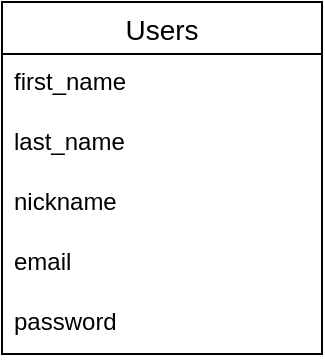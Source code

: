 <mxfile>
    <diagram id="HqpcwoyMUvx7CAjXHo8F" name="ページ1">
        <mxGraphModel dx="377" dy="790" grid="1" gridSize="10" guides="1" tooltips="1" connect="1" arrows="1" fold="1" page="1" pageScale="1" pageWidth="827" pageHeight="1169" math="0" shadow="0">
            <root>
                <mxCell id="0"/>
                <mxCell id="1" parent="0"/>
                <mxCell id="ejUtVkIc4eq8W4QEHBbV-1" value="Users" style="swimlane;fontStyle=0;childLayout=stackLayout;horizontal=1;startSize=26;horizontalStack=0;resizeParent=1;resizeParentMax=0;resizeLast=0;collapsible=1;marginBottom=0;align=center;fontSize=14;" vertex="1" parent="1">
                    <mxGeometry x="170" y="230" width="160" height="176" as="geometry">
                        <mxRectangle x="170" y="230" width="70" height="30" as="alternateBounds"/>
                    </mxGeometry>
                </mxCell>
                <mxCell id="ejUtVkIc4eq8W4QEHBbV-3" value="first_name" style="text;strokeColor=none;fillColor=none;spacingLeft=4;spacingRight=4;overflow=hidden;rotatable=0;points=[[0,0.5],[1,0.5]];portConstraint=eastwest;fontSize=12;" vertex="1" parent="ejUtVkIc4eq8W4QEHBbV-1">
                    <mxGeometry y="26" width="160" height="30" as="geometry"/>
                </mxCell>
                <mxCell id="ejUtVkIc4eq8W4QEHBbV-20" value="last_name" style="text;strokeColor=none;fillColor=none;spacingLeft=4;spacingRight=4;overflow=hidden;rotatable=0;points=[[0,0.5],[1,0.5]];portConstraint=eastwest;fontSize=12;" vertex="1" parent="ejUtVkIc4eq8W4QEHBbV-1">
                    <mxGeometry y="56" width="160" height="30" as="geometry"/>
                </mxCell>
                <mxCell id="ejUtVkIc4eq8W4QEHBbV-21" value="nickname" style="text;strokeColor=none;fillColor=none;spacingLeft=4;spacingRight=4;overflow=hidden;rotatable=0;points=[[0,0.5],[1,0.5]];portConstraint=eastwest;fontSize=12;" vertex="1" parent="ejUtVkIc4eq8W4QEHBbV-1">
                    <mxGeometry y="86" width="160" height="30" as="geometry"/>
                </mxCell>
                <mxCell id="ejUtVkIc4eq8W4QEHBbV-4" value="email" style="text;strokeColor=none;fillColor=none;spacingLeft=4;spacingRight=4;overflow=hidden;rotatable=0;points=[[0,0.5],[1,0.5]];portConstraint=eastwest;fontSize=12;" vertex="1" parent="ejUtVkIc4eq8W4QEHBbV-1">
                    <mxGeometry y="116" width="160" height="30" as="geometry"/>
                </mxCell>
                <mxCell id="ejUtVkIc4eq8W4QEHBbV-17" value="password" style="text;strokeColor=none;fillColor=none;spacingLeft=4;spacingRight=4;overflow=hidden;rotatable=0;points=[[0,0.5],[1,0.5]];portConstraint=eastwest;fontSize=12;" vertex="1" parent="ejUtVkIc4eq8W4QEHBbV-1">
                    <mxGeometry y="146" width="160" height="30" as="geometry"/>
                </mxCell>
            </root>
        </mxGraphModel>
    </diagram>
</mxfile>